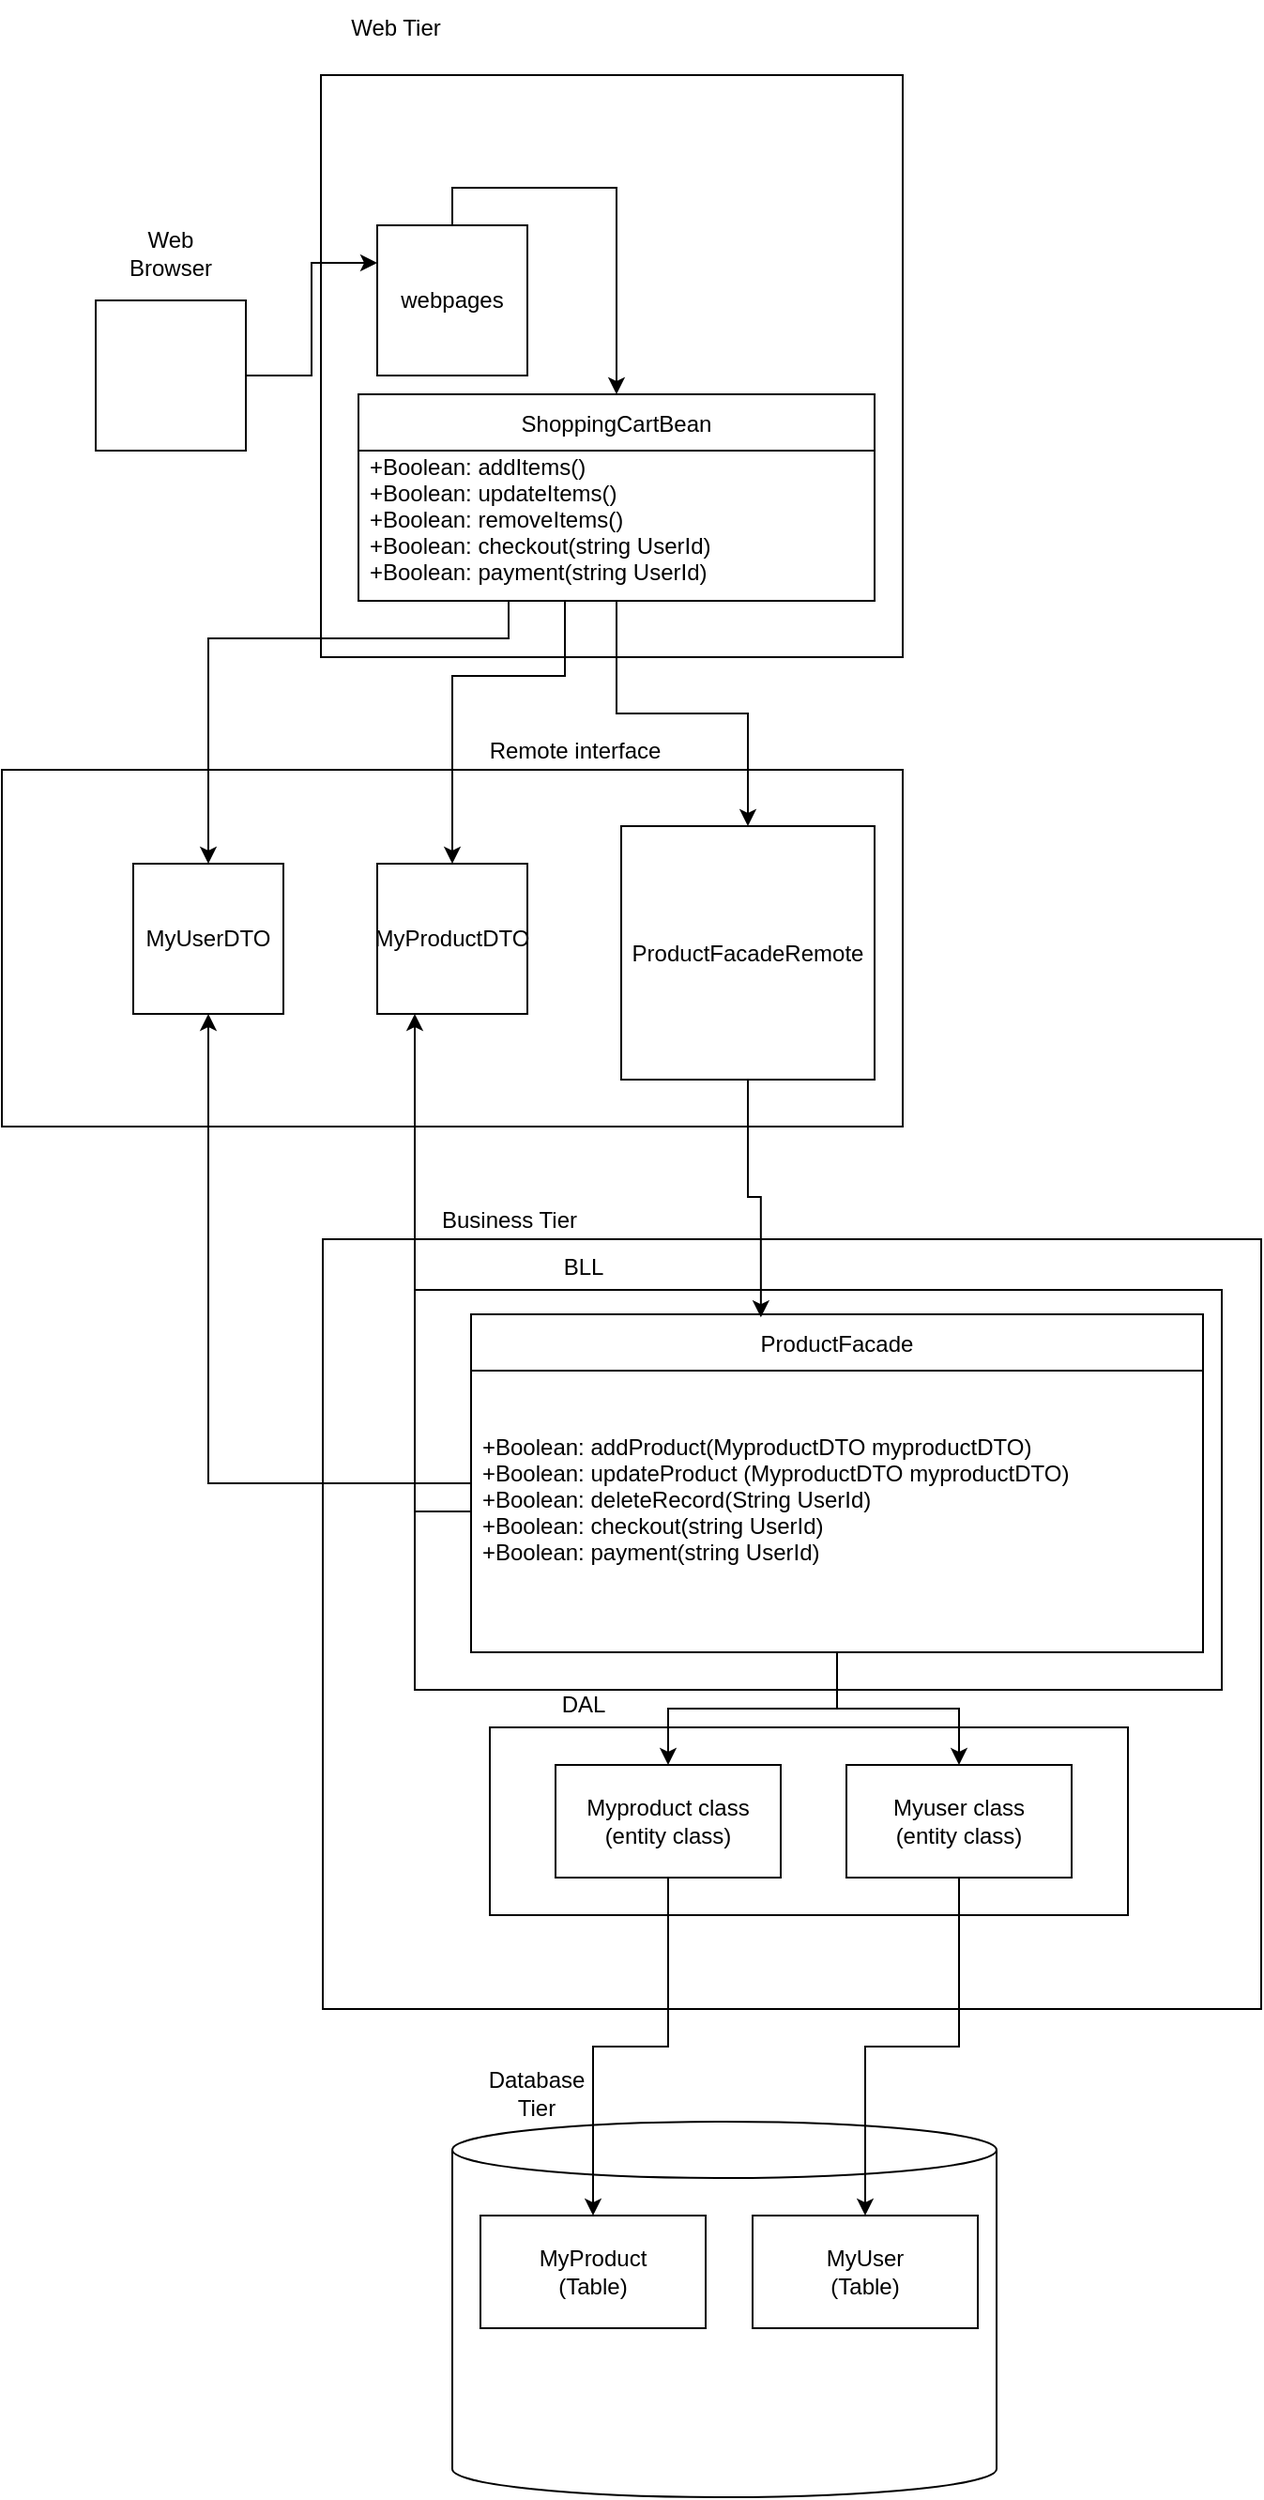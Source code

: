 <mxfile version="17.1.2" type="device"><diagram id="8l0VSRo7uGPuJ5fUtJou" name="Page-1"><mxGraphModel dx="1309" dy="931" grid="1" gridSize="10" guides="1" tooltips="1" connect="1" arrows="1" fold="1" page="1" pageScale="1" pageWidth="850" pageHeight="1100" math="0" shadow="0"><root><mxCell id="0"/><mxCell id="1" parent="0"/><mxCell id="8azswIwTtEGh8bmxYIAu-10" value="" style="rounded=0;whiteSpace=wrap;html=1;" parent="1" vertex="1"><mxGeometry x="180" y="60" width="310" height="310" as="geometry"/></mxCell><mxCell id="8azswIwTtEGh8bmxYIAu-26" style="edgeStyle=orthogonalEdgeStyle;rounded=0;orthogonalLoop=1;jettySize=auto;html=1;exitX=1;exitY=0.5;exitDx=0;exitDy=0;entryX=0;entryY=0.25;entryDx=0;entryDy=0;" parent="1" source="8azswIwTtEGh8bmxYIAu-1" target="8azswIwTtEGh8bmxYIAu-5" edge="1"><mxGeometry relative="1" as="geometry"/></mxCell><mxCell id="8azswIwTtEGh8bmxYIAu-1" value="" style="whiteSpace=wrap;html=1;aspect=fixed;" parent="1" vertex="1"><mxGeometry x="60" y="180" width="80" height="80" as="geometry"/></mxCell><mxCell id="8azswIwTtEGh8bmxYIAu-3" value="Web Browser" style="text;html=1;strokeColor=none;fillColor=none;align=center;verticalAlign=middle;whiteSpace=wrap;rounded=0;" parent="1" vertex="1"><mxGeometry x="70" y="140" width="60" height="30" as="geometry"/></mxCell><mxCell id="8azswIwTtEGh8bmxYIAu-4" value="Web Tier" style="text;html=1;strokeColor=none;fillColor=none;align=center;verticalAlign=middle;whiteSpace=wrap;rounded=0;" parent="1" vertex="1"><mxGeometry x="190" y="20" width="60" height="30" as="geometry"/></mxCell><mxCell id="8azswIwTtEGh8bmxYIAu-28" style="edgeStyle=orthogonalEdgeStyle;rounded=0;orthogonalLoop=1;jettySize=auto;html=1;exitX=0.5;exitY=0;exitDx=0;exitDy=0;entryX=0.5;entryY=0;entryDx=0;entryDy=0;" parent="1" source="8azswIwTtEGh8bmxYIAu-5" target="8azswIwTtEGh8bmxYIAu-6" edge="1"><mxGeometry relative="1" as="geometry"/></mxCell><mxCell id="8azswIwTtEGh8bmxYIAu-5" value="webpages" style="whiteSpace=wrap;html=1;aspect=fixed;" parent="1" vertex="1"><mxGeometry x="210" y="140" width="80" height="80" as="geometry"/></mxCell><mxCell id="8azswIwTtEGh8bmxYIAu-6" value="ShoppingCartBean" style="swimlane;fontStyle=0;childLayout=stackLayout;horizontal=1;startSize=30;horizontalStack=0;resizeParent=1;resizeParentMax=0;resizeLast=0;collapsible=1;marginBottom=0;" parent="1" vertex="1"><mxGeometry x="200" y="230" width="275" height="110" as="geometry"/></mxCell><mxCell id="8azswIwTtEGh8bmxYIAu-7" value="+Boolean: addItems()&#xA;+Boolean: updateItems()&#xA;+Boolean: removeItems()&#xA;+Boolean: checkout(string UserId)&#xA;+Boolean: payment(string UserId)&#xA;&#xA;" style="text;strokeColor=none;fillColor=none;align=left;verticalAlign=middle;spacingLeft=4;spacingRight=4;overflow=hidden;points=[[0,0.5],[1,0.5]];portConstraint=eastwest;rotatable=0;" parent="8azswIwTtEGh8bmxYIAu-6" vertex="1"><mxGeometry y="30" width="275" height="80" as="geometry"/></mxCell><mxCell id="8azswIwTtEGh8bmxYIAu-11" value="" style="rounded=0;whiteSpace=wrap;html=1;" parent="1" vertex="1"><mxGeometry x="10" y="430" width="480" height="190" as="geometry"/></mxCell><mxCell id="8azswIwTtEGh8bmxYIAu-12" value="Remote interface" style="text;html=1;align=center;verticalAlign=middle;resizable=0;points=[];autosize=1;strokeColor=none;fillColor=none;" parent="1" vertex="1"><mxGeometry x="260" y="410" width="110" height="20" as="geometry"/></mxCell><mxCell id="8azswIwTtEGh8bmxYIAu-13" value="MyProductDTO" style="whiteSpace=wrap;html=1;aspect=fixed;" parent="1" vertex="1"><mxGeometry x="210" y="480" width="80" height="80" as="geometry"/></mxCell><mxCell id="8azswIwTtEGh8bmxYIAu-14" value="ProductFacadeRemote" style="whiteSpace=wrap;html=1;aspect=fixed;" parent="1" vertex="1"><mxGeometry x="340" y="460" width="135" height="135" as="geometry"/></mxCell><mxCell id="8azswIwTtEGh8bmxYIAu-15" value="" style="rounded=0;whiteSpace=wrap;html=1;" parent="1" vertex="1"><mxGeometry x="181" y="680" width="500" height="410" as="geometry"/></mxCell><mxCell id="8azswIwTtEGh8bmxYIAu-16" value="Business Tier" style="text;html=1;align=center;verticalAlign=middle;resizable=0;points=[];autosize=1;strokeColor=none;fillColor=none;" parent="1" vertex="1"><mxGeometry x="235" y="660" width="90" height="20" as="geometry"/></mxCell><mxCell id="8azswIwTtEGh8bmxYIAu-19" value="" style="rounded=0;whiteSpace=wrap;html=1;" parent="1" vertex="1"><mxGeometry x="270" y="940" width="340" height="100" as="geometry"/></mxCell><mxCell id="8azswIwTtEGh8bmxYIAu-20" value="DAL" style="text;html=1;strokeColor=none;fillColor=none;align=center;verticalAlign=middle;whiteSpace=wrap;rounded=0;" parent="1" vertex="1"><mxGeometry x="290" y="913" width="60" height="30" as="geometry"/></mxCell><mxCell id="8azswIwTtEGh8bmxYIAu-21" value="&lt;div&gt;Myproduct class&lt;/div&gt;&lt;div&gt;(entity class)&lt;br&gt;&lt;/div&gt;" style="rounded=0;whiteSpace=wrap;html=1;" parent="1" vertex="1"><mxGeometry x="305" y="960" width="120" height="60" as="geometry"/></mxCell><mxCell id="8azswIwTtEGh8bmxYIAu-22" value="" style="shape=cylinder3;whiteSpace=wrap;html=1;boundedLbl=1;backgroundOutline=1;size=15;" parent="1" vertex="1"><mxGeometry x="250" y="1150" width="290" height="200" as="geometry"/></mxCell><mxCell id="8azswIwTtEGh8bmxYIAu-23" value="Database Tier" style="text;html=1;strokeColor=none;fillColor=none;align=center;verticalAlign=middle;whiteSpace=wrap;rounded=0;" parent="1" vertex="1"><mxGeometry x="265" y="1120" width="60" height="30" as="geometry"/></mxCell><mxCell id="8azswIwTtEGh8bmxYIAu-24" value="&lt;div&gt;MyProduct &lt;br&gt;&lt;/div&gt;&lt;div&gt;(Table)&lt;/div&gt;" style="rounded=0;whiteSpace=wrap;html=1;" parent="1" vertex="1"><mxGeometry x="265" y="1200" width="120" height="60" as="geometry"/></mxCell><mxCell id="8azswIwTtEGh8bmxYIAu-25" value="BLL" style="text;html=1;strokeColor=none;fillColor=none;align=center;verticalAlign=middle;whiteSpace=wrap;rounded=0;" parent="1" vertex="1"><mxGeometry x="290" y="680" width="60" height="30" as="geometry"/></mxCell><mxCell id="8azswIwTtEGh8bmxYIAu-30" style="edgeStyle=orthogonalEdgeStyle;rounded=0;orthogonalLoop=1;jettySize=auto;html=1;entryX=0.5;entryY=0;entryDx=0;entryDy=0;" parent="1" source="8azswIwTtEGh8bmxYIAu-6" target="8azswIwTtEGh8bmxYIAu-13" edge="1"><mxGeometry relative="1" as="geometry"><Array as="points"><mxPoint x="310" y="380"/><mxPoint x="250" y="380"/></Array><mxPoint x="370" y="350" as="sourcePoint"/></mxGeometry></mxCell><mxCell id="8azswIwTtEGh8bmxYIAu-31" value="" style="rounded=0;whiteSpace=wrap;html=1;" parent="1" vertex="1"><mxGeometry x="230" y="707" width="430" height="213" as="geometry"/></mxCell><mxCell id="8azswIwTtEGh8bmxYIAu-29" style="edgeStyle=orthogonalEdgeStyle;rounded=0;orthogonalLoop=1;jettySize=auto;html=1;" parent="1" source="8azswIwTtEGh8bmxYIAu-6" target="8azswIwTtEGh8bmxYIAu-14" edge="1"><mxGeometry relative="1" as="geometry"/></mxCell><mxCell id="8azswIwTtEGh8bmxYIAu-34" style="edgeStyle=orthogonalEdgeStyle;rounded=0;orthogonalLoop=1;jettySize=auto;html=1;" parent="1" source="8azswIwTtEGh8bmxYIAu-17" target="8azswIwTtEGh8bmxYIAu-21" edge="1"><mxGeometry relative="1" as="geometry"/></mxCell><mxCell id="8azswIwTtEGh8bmxYIAu-17" value="ProductFacade" style="swimlane;fontStyle=0;childLayout=stackLayout;horizontal=1;startSize=30;horizontalStack=0;resizeParent=1;resizeParentMax=0;resizeLast=0;collapsible=1;marginBottom=0;" parent="1" vertex="1"><mxGeometry x="260" y="720" width="390" height="180" as="geometry"/></mxCell><mxCell id="8azswIwTtEGh8bmxYIAu-18" value="+Boolean: addProduct(MyproductDTO myproductDTO)&#xA;+Boolean: updateProduct (MyproductDTO myproductDTO)&#xA;+Boolean: deleteRecord(String UserId)&#xA;+Boolean: checkout(string UserId)&#xA;+Boolean: payment(string UserId)&#xA; " style="text;strokeColor=none;fillColor=none;align=left;verticalAlign=middle;spacingLeft=4;spacingRight=4;overflow=hidden;points=[[0,0.5],[1,0.5]];portConstraint=eastwest;rotatable=0;" parent="8azswIwTtEGh8bmxYIAu-17" vertex="1"><mxGeometry y="30" width="390" height="150" as="geometry"/></mxCell><mxCell id="8azswIwTtEGh8bmxYIAu-33" style="edgeStyle=orthogonalEdgeStyle;rounded=0;orthogonalLoop=1;jettySize=auto;html=1;exitX=0;exitY=0.5;exitDx=0;exitDy=0;entryX=0.25;entryY=1;entryDx=0;entryDy=0;" parent="1" source="8azswIwTtEGh8bmxYIAu-18" target="8azswIwTtEGh8bmxYIAu-13" edge="1"><mxGeometry relative="1" as="geometry"/></mxCell><mxCell id="8azswIwTtEGh8bmxYIAu-32" style="edgeStyle=orthogonalEdgeStyle;rounded=0;orthogonalLoop=1;jettySize=auto;html=1;entryX=0.396;entryY=0.009;entryDx=0;entryDy=0;entryPerimeter=0;" parent="1" source="8azswIwTtEGh8bmxYIAu-14" target="8azswIwTtEGh8bmxYIAu-17" edge="1"><mxGeometry relative="1" as="geometry"/></mxCell><mxCell id="PTfuNuuR5u1EQyOtB_FC-3" value="&lt;div&gt;Myuser class&lt;/div&gt;&lt;div&gt;(entity class)&lt;br&gt;&lt;/div&gt;" style="rounded=0;whiteSpace=wrap;html=1;" vertex="1" parent="1"><mxGeometry x="460" y="960" width="120" height="60" as="geometry"/></mxCell><mxCell id="PTfuNuuR5u1EQyOtB_FC-4" value="MyUserDTO" style="whiteSpace=wrap;html=1;aspect=fixed;" vertex="1" parent="1"><mxGeometry x="80" y="480" width="80" height="80" as="geometry"/></mxCell><mxCell id="PTfuNuuR5u1EQyOtB_FC-5" value="&lt;div&gt;MyUser &lt;br&gt;&lt;/div&gt;&lt;div&gt;(Table)&lt;/div&gt;" style="rounded=0;whiteSpace=wrap;html=1;" vertex="1" parent="1"><mxGeometry x="410" y="1200" width="120" height="60" as="geometry"/></mxCell><mxCell id="8azswIwTtEGh8bmxYIAu-35" style="edgeStyle=orthogonalEdgeStyle;rounded=0;orthogonalLoop=1;jettySize=auto;html=1;" parent="1" source="8azswIwTtEGh8bmxYIAu-21" target="8azswIwTtEGh8bmxYIAu-24" edge="1"><mxGeometry relative="1" as="geometry"/></mxCell><mxCell id="PTfuNuuR5u1EQyOtB_FC-6" style="edgeStyle=orthogonalEdgeStyle;rounded=0;orthogonalLoop=1;jettySize=auto;html=1;exitX=0.5;exitY=1;exitDx=0;exitDy=0;entryX=0.5;entryY=0;entryDx=0;entryDy=0;" edge="1" parent="1" source="PTfuNuuR5u1EQyOtB_FC-3" target="PTfuNuuR5u1EQyOtB_FC-5"><mxGeometry relative="1" as="geometry"><mxPoint x="375.0" y="1030" as="sourcePoint"/><mxPoint x="335.0" y="1210" as="targetPoint"/></mxGeometry></mxCell><mxCell id="PTfuNuuR5u1EQyOtB_FC-7" style="edgeStyle=orthogonalEdgeStyle;rounded=0;orthogonalLoop=1;jettySize=auto;html=1;" edge="1" parent="1" source="8azswIwTtEGh8bmxYIAu-17" target="PTfuNuuR5u1EQyOtB_FC-3"><mxGeometry relative="1" as="geometry"><mxPoint x="465.0" y="910" as="sourcePoint"/><mxPoint x="375.0" y="970" as="targetPoint"/></mxGeometry></mxCell><mxCell id="PTfuNuuR5u1EQyOtB_FC-8" style="edgeStyle=orthogonalEdgeStyle;rounded=0;orthogonalLoop=1;jettySize=auto;html=1;" edge="1" parent="1" source="8azswIwTtEGh8bmxYIAu-17" target="PTfuNuuR5u1EQyOtB_FC-4"><mxGeometry relative="1" as="geometry"><mxPoint x="270" y="835" as="sourcePoint"/><mxPoint x="240" y="570" as="targetPoint"/></mxGeometry></mxCell><mxCell id="PTfuNuuR5u1EQyOtB_FC-9" style="edgeStyle=orthogonalEdgeStyle;rounded=0;orthogonalLoop=1;jettySize=auto;html=1;entryX=0.5;entryY=0;entryDx=0;entryDy=0;" edge="1" parent="1" source="8azswIwTtEGh8bmxYIAu-6" target="PTfuNuuR5u1EQyOtB_FC-4"><mxGeometry relative="1" as="geometry"><Array as="points"><mxPoint x="280" y="360"/><mxPoint x="120" y="360"/></Array><mxPoint x="400.0" y="350" as="sourcePoint"/><mxPoint x="260" y="490" as="targetPoint"/></mxGeometry></mxCell></root></mxGraphModel></diagram></mxfile>